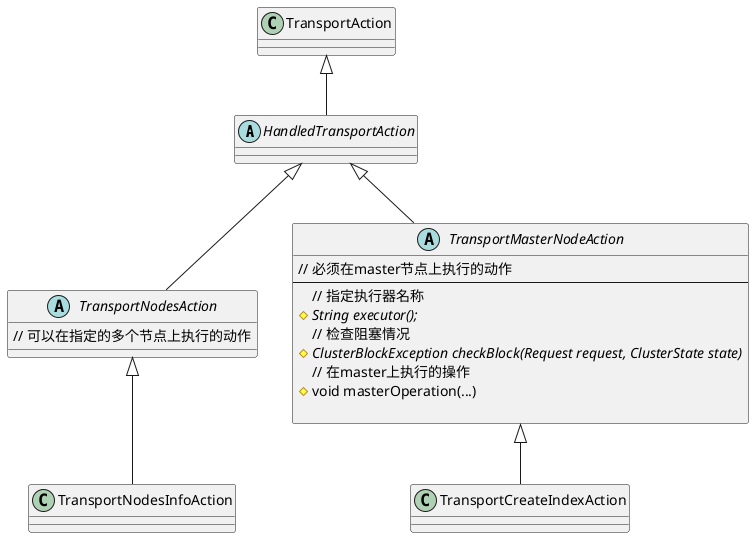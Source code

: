 @startuml
abstract class HandledTransportAction extends TransportAction

abstract class TransportNodesAction extends HandledTransportAction{
    // 可以在指定的多个节点上执行的动作
}

class TransportNodesInfoAction extends TransportNodesAction

abstract class TransportMasterNodeAction extends HandledTransportAction{
    // 必须在master节点上执行的动作
    --
    // 指定执行器名称
    #{abstract} String executor();
    // 检查阻塞情况
    #{abstract} ClusterBlockException checkBlock(Request request, ClusterState state)
    // 在master上执行的操作
    #void masterOperation(...)

}

class TransportCreateIndexAction extends TransportMasterNodeAction{

}

@enduml